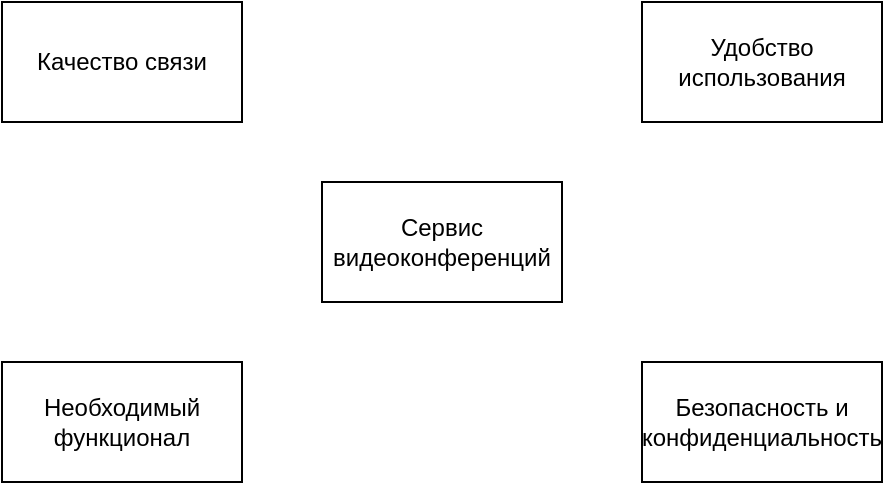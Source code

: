 <mxfile version="26.1.0">
  <diagram name="Страница — 1" id="gF-TSsPwKxHFeOLAzH47">
    <mxGraphModel dx="819" dy="422" grid="1" gridSize="10" guides="1" tooltips="1" connect="1" arrows="1" fold="1" page="1" pageScale="1" pageWidth="827" pageHeight="1169" math="0" shadow="0">
      <root>
        <mxCell id="0" />
        <mxCell id="1" parent="0" />
        <mxCell id="V3BmLKb4HxRfx5gESarR-1" value="&lt;div&gt;Сервис видеоконференций&lt;/div&gt;" style="rounded=0;whiteSpace=wrap;html=1;" vertex="1" parent="1">
          <mxGeometry x="360" y="350" width="120" height="60" as="geometry" />
        </mxCell>
        <mxCell id="V3BmLKb4HxRfx5gESarR-2" value="&lt;div&gt;Качество связи&lt;/div&gt;" style="rounded=0;whiteSpace=wrap;html=1;" vertex="1" parent="1">
          <mxGeometry x="200" y="260" width="120" height="60" as="geometry" />
        </mxCell>
        <mxCell id="V3BmLKb4HxRfx5gESarR-3" value="&lt;div&gt;Удобство использования&lt;/div&gt;" style="rounded=0;whiteSpace=wrap;html=1;" vertex="1" parent="1">
          <mxGeometry x="520" y="260" width="120" height="60" as="geometry" />
        </mxCell>
        <mxCell id="V3BmLKb4HxRfx5gESarR-4" value="&lt;div&gt;Необходимый функционал&lt;/div&gt;" style="rounded=0;whiteSpace=wrap;html=1;" vertex="1" parent="1">
          <mxGeometry x="200" y="440" width="120" height="60" as="geometry" />
        </mxCell>
        <mxCell id="V3BmLKb4HxRfx5gESarR-5" value="&lt;div&gt;Безопасность и конфиденциальность&lt;/div&gt;" style="rounded=0;whiteSpace=wrap;html=1;" vertex="1" parent="1">
          <mxGeometry x="520" y="440" width="120" height="60" as="geometry" />
        </mxCell>
      </root>
    </mxGraphModel>
  </diagram>
</mxfile>

